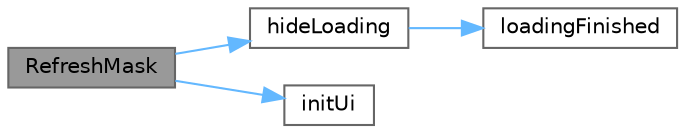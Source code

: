 digraph "RefreshMask"
{
 // LATEX_PDF_SIZE
  bgcolor="transparent";
  edge [fontname=Helvetica,fontsize=10,labelfontname=Helvetica,labelfontsize=10];
  node [fontname=Helvetica,fontsize=10,shape=box,height=0.2,width=0.4];
  rankdir="LR";
  Node1 [id="Node000001",label="RefreshMask",height=0.2,width=0.4,color="gray40", fillcolor="grey60", style="filled", fontcolor="black",tooltip="构造函数，初始化加载遮罩"];
  Node1 -> Node2 [id="edge1_Node000001_Node000002",color="steelblue1",style="solid",tooltip=" "];
  Node2 [id="Node000002",label="hideLoading",height=0.2,width=0.4,color="grey40", fillcolor="white", style="filled",URL="$class_refresh_mask.html#a6fbcf8bd46db90d99cc5b50780dd33db",tooltip="隐藏加载遮罩"];
  Node2 -> Node3 [id="edge2_Node000002_Node000003",color="steelblue1",style="solid",tooltip=" "];
  Node3 [id="Node000003",label="loadingFinished",height=0.2,width=0.4,color="grey40", fillcolor="white", style="filled",URL="$class_refresh_mask.html#a594d4f9e766f50cf0b61bfa5c6f6ce37",tooltip="加载完成信号"];
  Node1 -> Node4 [id="edge3_Node000001_Node000004",color="steelblue1",style="solid",tooltip=" "];
  Node4 [id="Node000004",label="initUi",height=0.2,width=0.4,color="grey40", fillcolor="white", style="filled",URL="$class_refresh_mask.html#afba6e95967cc3eb25fd518f7bde6ec04",tooltip="初始化界面"];
}
